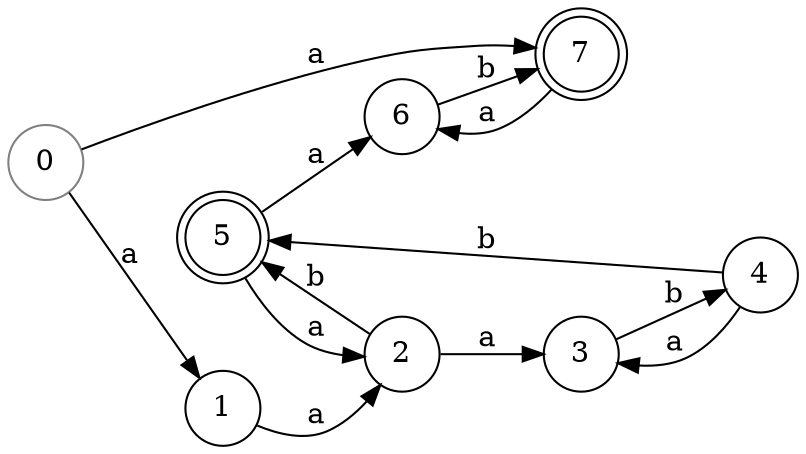digraph G{
  rankdir = LR;
  5, 7 [shape = doublecircle];
  0 [ color = "#808080", shape = circle];
  node [shape = circle];
  0 -> 1 [label = "a"];
  1 -> 2 [label = "a"];
  2 -> 3 [label = "a"];
  3 -> 4 [label = "b"];
  4 -> 5 [label = "b"];
  5 -> 6 [label = "a"];
  6 -> 7 [label = "b"];
  0 -> 7 [label = "a"];
  4 -> 3 [label = "a"];
  2 -> 5 [label = "b"];
  5 -> 2 [label = "a"];
  7 -> 6 [label = "a"];
}
